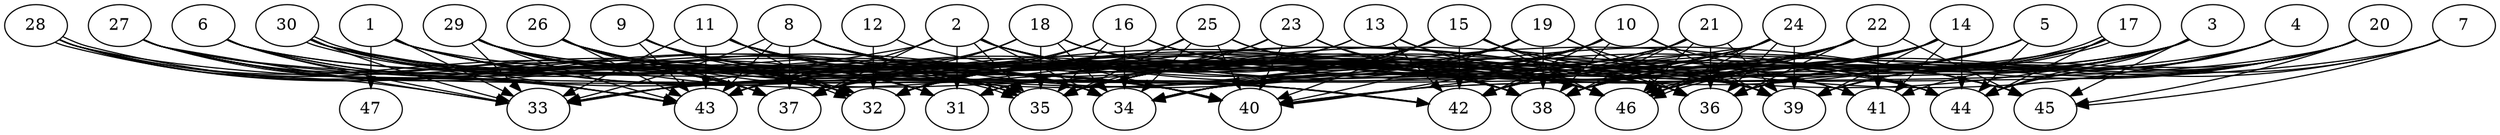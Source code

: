// DAG (tier=3-complex, mode=data, n=47, ccr=0.522, fat=0.789, density=0.646, regular=0.230, jump=0.327, mindata=4194304, maxdata=33554432)
// DAG automatically generated by daggen at Sun Aug 24 16:33:35 2025
// /home/ermia/Project/Environments/daggen/bin/daggen --dot --ccr 0.522 --fat 0.789 --regular 0.230 --density 0.646 --jump 0.327 --mindata 4194304 --maxdata 33554432 -n 47 
digraph G {
  1 [size="92497970394535760", alpha="0.15", expect_size="46248985197267880"]
  1 -> 31 [size ="4818157696974848"]
  1 -> 32 [size ="4818157696974848"]
  1 -> 33 [size ="4818157696974848"]
  1 -> 34 [size ="4818157696974848"]
  1 -> 38 [size ="4818157696974848"]
  1 -> 39 [size ="4818157696974848"]
  1 -> 40 [size ="4818157696974848"]
  1 -> 47 [size ="4818157696974848"]
  2 [size="23123987732187680", alpha="0.15", expect_size="11561993866093840"]
  2 -> 31 [size ="423584740671488"]
  2 -> 33 [size ="423584740671488"]
  2 -> 34 [size ="423584740671488"]
  2 -> 35 [size ="423584740671488"]
  2 -> 37 [size ="423584740671488"]
  2 -> 38 [size ="423584740671488"]
  2 -> 39 [size ="423584740671488"]
  2 -> 40 [size ="423584740671488"]
  2 -> 43 [size ="423584740671488"]
  2 -> 44 [size ="423584740671488"]
  2 -> 46 [size ="423584740671488"]
  3 [size="7368175053597983744", alpha="0.13", expect_size="3684087526798991872"]
  3 -> 31 [size ="5760474100531200"]
  3 -> 34 [size ="5760474100531200"]
  3 -> 36 [size ="5760474100531200"]
  3 -> 38 [size ="5760474100531200"]
  3 -> 39 [size ="5760474100531200"]
  3 -> 41 [size ="5760474100531200"]
  3 -> 42 [size ="5760474100531200"]
  3 -> 43 [size ="5760474100531200"]
  3 -> 44 [size ="5760474100531200"]
  3 -> 45 [size ="5760474100531200"]
  3 -> 46 [size ="5760474100531200"]
  4 [size="1355989792956975415296", alpha="0.06", expect_size="677994896478487707648"]
  4 -> 34 [size ="980078661992448"]
  4 -> 35 [size ="980078661992448"]
  4 -> 36 [size ="980078661992448"]
  4 -> 39 [size ="980078661992448"]
  4 -> 44 [size ="980078661992448"]
  5 [size="18354283941906612224000", alpha="0.02", expect_size="9177141970953306112000"]
  5 -> 34 [size ="5566492363980800"]
  5 -> 35 [size ="5566492363980800"]
  5 -> 36 [size ="5566492363980800"]
  5 -> 38 [size ="5566492363980800"]
  5 -> 44 [size ="5566492363980800"]
  6 [size="38288450183838256", alpha="0.06", expect_size="19144225091919128"]
  6 -> 31 [size ="722102147612672"]
  6 -> 33 [size ="722102147612672"]
  6 -> 35 [size ="722102147612672"]
  6 -> 36 [size ="722102147612672"]
  6 -> 43 [size ="722102147612672"]
  6 -> 46 [size ="722102147612672"]
  7 [size="184729715192194688", alpha="0.00", expect_size="92364857596097344"]
  7 -> 39 [size ="7418953039085568"]
  7 -> 40 [size ="7418953039085568"]
  7 -> 45 [size ="7418953039085568"]
  7 -> 46 [size ="7418953039085568"]
  8 [size="24082046775104817332224", alpha="0.11", expect_size="12041023387552408666112"]
  8 -> 33 [size ="6671429751799808"]
  8 -> 34 [size ="6671429751799808"]
  8 -> 37 [size ="6671429751799808"]
  8 -> 38 [size ="6671429751799808"]
  8 -> 40 [size ="6671429751799808"]
  8 -> 43 [size ="6671429751799808"]
  8 -> 45 [size ="6671429751799808"]
  8 -> 46 [size ="6671429751799808"]
  9 [size="8020310595460649984", alpha="0.01", expect_size="4010155297730324992"]
  9 -> 31 [size ="7894851882319872"]
  9 -> 32 [size ="7894851882319872"]
  9 -> 34 [size ="7894851882319872"]
  9 -> 40 [size ="7894851882319872"]
  9 -> 43 [size ="7894851882319872"]
  9 -> 46 [size ="7894851882319872"]
  10 [size="628759981466359808", alpha="0.16", expect_size="314379990733179904"]
  10 -> 32 [size ="265420800000000"]
  10 -> 34 [size ="265420800000000"]
  10 -> 38 [size ="265420800000000"]
  10 -> 39 [size ="265420800000000"]
  10 -> 40 [size ="265420800000000"]
  10 -> 42 [size ="265420800000000"]
  10 -> 43 [size ="265420800000000"]
  10 -> 44 [size ="265420800000000"]
  11 [size="453709994346976116736", alpha="0.07", expect_size="226854997173488058368"]
  11 -> 32 [size ="472362650697728"]
  11 -> 33 [size ="472362650697728"]
  11 -> 34 [size ="472362650697728"]
  11 -> 35 [size ="472362650697728"]
  11 -> 36 [size ="472362650697728"]
  11 -> 42 [size ="472362650697728"]
  11 -> 43 [size ="472362650697728"]
  11 -> 44 [size ="472362650697728"]
  12 [size="117896617069854336", alpha="0.07", expect_size="58948308534927168"]
  12 -> 32 [size ="3758802906120192"]
  12 -> 38 [size ="3758802906120192"]
  13 [size="150229099806078880", alpha="0.20", expect_size="75114549903039440"]
  13 -> 32 [size ="6283588836261888"]
  13 -> 39 [size ="6283588836261888"]
  13 -> 42 [size ="6283588836261888"]
  13 -> 43 [size ="6283588836261888"]
  13 -> 46 [size ="6283588836261888"]
  14 [size="673680020487465984", alpha="0.20", expect_size="336840010243732992"]
  14 -> 32 [size ="367736785993728"]
  14 -> 33 [size ="367736785993728"]
  14 -> 35 [size ="367736785993728"]
  14 -> 39 [size ="367736785993728"]
  14 -> 41 [size ="367736785993728"]
  14 -> 42 [size ="367736785993728"]
  14 -> 44 [size ="367736785993728"]
  14 -> 46 [size ="367736785993728"]
  15 [size="27061217408119436476416", alpha="0.14", expect_size="13530608704059718238208"]
  15 -> 31 [size ="7210878986354688"]
  15 -> 32 [size ="7210878986354688"]
  15 -> 33 [size ="7210878986354688"]
  15 -> 34 [size ="7210878986354688"]
  15 -> 36 [size ="7210878986354688"]
  15 -> 37 [size ="7210878986354688"]
  15 -> 40 [size ="7210878986354688"]
  15 -> 41 [size ="7210878986354688"]
  15 -> 42 [size ="7210878986354688"]
  15 -> 45 [size ="7210878986354688"]
  15 -> 46 [size ="7210878986354688"]
  16 [size="18757653915230420992", alpha="0.17", expect_size="9378826957615210496"]
  16 -> 32 [size ="7605718685319168"]
  16 -> 34 [size ="7605718685319168"]
  16 -> 35 [size ="7605718685319168"]
  16 -> 37 [size ="7605718685319168"]
  16 -> 38 [size ="7605718685319168"]
  16 -> 41 [size ="7605718685319168"]
  16 -> 46 [size ="7605718685319168"]
  17 [size="34281806048356651237376", alpha="0.00", expect_size="17140903024178325618688"]
  17 -> 36 [size ="8442397230891008"]
  17 -> 37 [size ="8442397230891008"]
  17 -> 38 [size ="8442397230891008"]
  17 -> 42 [size ="8442397230891008"]
  17 -> 44 [size ="8442397230891008"]
  17 -> 46 [size ="8442397230891008"]
  17 -> 46 [size ="8442397230891008"]
  18 [size="3320931090382567936", alpha="0.09", expect_size="1660465545191283968"]
  18 -> 34 [size ="1552241521590272"]
  18 -> 35 [size ="1552241521590272"]
  18 -> 37 [size ="1552241521590272"]
  18 -> 38 [size ="1552241521590272"]
  18 -> 43 [size ="1552241521590272"]
  18 -> 45 [size ="1552241521590272"]
  18 -> 46 [size ="1552241521590272"]
  19 [size="192937448177862432", alpha="0.10", expect_size="96468724088931216"]
  19 -> 31 [size ="7297711682355200"]
  19 -> 34 [size ="7297711682355200"]
  19 -> 36 [size ="7297711682355200"]
  19 -> 38 [size ="7297711682355200"]
  19 -> 39 [size ="7297711682355200"]
  19 -> 40 [size ="7297711682355200"]
  19 -> 43 [size ="7297711682355200"]
  20 [size="176096889244524448", alpha="0.11", expect_size="88048444622262224"]
  20 -> 36 [size ="5454264541380608"]
  20 -> 38 [size ="5454264541380608"]
  20 -> 39 [size ="5454264541380608"]
  20 -> 40 [size ="5454264541380608"]
  20 -> 42 [size ="5454264541380608"]
  20 -> 44 [size ="5454264541380608"]
  20 -> 45 [size ="5454264541380608"]
  20 -> 46 [size ="5454264541380608"]
  21 [size="16131373764968448000000", alpha="0.16", expect_size="8065686882484224000000"]
  21 -> 31 [size ="5107451166720000"]
  21 -> 35 [size ="5107451166720000"]
  21 -> 36 [size ="5107451166720000"]
  21 -> 37 [size ="5107451166720000"]
  21 -> 38 [size ="5107451166720000"]
  21 -> 39 [size ="5107451166720000"]
  21 -> 42 [size ="5107451166720000"]
  21 -> 46 [size ="5107451166720000"]
  22 [size="19952066527113089024", alpha="0.15", expect_size="9976033263556544512"]
  22 -> 32 [size ="7286829174751232"]
  22 -> 33 [size ="7286829174751232"]
  22 -> 34 [size ="7286829174751232"]
  22 -> 35 [size ="7286829174751232"]
  22 -> 36 [size ="7286829174751232"]
  22 -> 38 [size ="7286829174751232"]
  22 -> 41 [size ="7286829174751232"]
  22 -> 42 [size ="7286829174751232"]
  22 -> 45 [size ="7286829174751232"]
  22 -> 46 [size ="7286829174751232"]
  23 [size="432258176126618560", alpha="0.19", expect_size="216129088063309280"]
  23 -> 32 [size ="185619896598528"]
  23 -> 35 [size ="185619896598528"]
  23 -> 38 [size ="185619896598528"]
  23 -> 40 [size ="185619896598528"]
  23 -> 46 [size ="185619896598528"]
  24 [size="7917647408459421843456", alpha="0.10", expect_size="3958823704229710921728"]
  24 -> 32 [size ="3178001458003968"]
  24 -> 34 [size ="3178001458003968"]
  24 -> 35 [size ="3178001458003968"]
  24 -> 36 [size ="3178001458003968"]
  24 -> 38 [size ="3178001458003968"]
  24 -> 39 [size ="3178001458003968"]
  24 -> 40 [size ="3178001458003968"]
  24 -> 46 [size ="3178001458003968"]
  25 [size="1807145867874926592000", alpha="0.12", expect_size="903572933937463296000"]
  25 -> 32 [size ="1186912744243200"]
  25 -> 34 [size ="1186912744243200"]
  25 -> 35 [size ="1186912744243200"]
  25 -> 38 [size ="1186912744243200"]
  25 -> 39 [size ="1186912744243200"]
  25 -> 40 [size ="1186912744243200"]
  26 [size="1724121499221336832", alpha="0.04", expect_size="862060749610668416"]
  26 -> 31 [size ="1302135778050048"]
  26 -> 32 [size ="1302135778050048"]
  26 -> 34 [size ="1302135778050048"]
  26 -> 35 [size ="1302135778050048"]
  26 -> 37 [size ="1302135778050048"]
  26 -> 38 [size ="1302135778050048"]
  26 -> 40 [size ="1302135778050048"]
  26 -> 42 [size ="1302135778050048"]
  26 -> 43 [size ="1302135778050048"]
  27 [size="13065265953811062784", alpha="0.09", expect_size="6532632976905531392"]
  27 -> 32 [size ="4751643115520000"]
  27 -> 33 [size ="4751643115520000"]
  27 -> 34 [size ="4751643115520000"]
  27 -> 35 [size ="4751643115520000"]
  27 -> 37 [size ="4751643115520000"]
  27 -> 42 [size ="4751643115520000"]
  27 -> 43 [size ="4751643115520000"]
  27 -> 46 [size ="4751643115520000"]
  28 [size="2178931357061900800", alpha="0.00", expect_size="1089465678530950400"]
  28 -> 32 [size ="1299837492396032"]
  28 -> 33 [size ="1299837492396032"]
  28 -> 35 [size ="1299837492396032"]
  28 -> 35 [size ="1299837492396032"]
  28 -> 37 [size ="1299837492396032"]
  28 -> 42 [size ="1299837492396032"]
  28 -> 43 [size ="1299837492396032"]
  29 [size="234509637144619712", alpha="0.14", expect_size="117254818572309856"]
  29 -> 31 [size ="6109407846858752"]
  29 -> 32 [size ="6109407846858752"]
  29 -> 33 [size ="6109407846858752"]
  29 -> 34 [size ="6109407846858752"]
  29 -> 35 [size ="6109407846858752"]
  29 -> 36 [size ="6109407846858752"]
  29 -> 37 [size ="6109407846858752"]
  29 -> 39 [size ="6109407846858752"]
  29 -> 42 [size ="6109407846858752"]
  29 -> 43 [size ="6109407846858752"]
  30 [size="79849283263735120", alpha="0.08", expect_size="39924641631867560"]
  30 -> 32 [size ="1911420039987200"]
  30 -> 32 [size ="1911420039987200"]
  30 -> 33 [size ="1911420039987200"]
  30 -> 34 [size ="1911420039987200"]
  30 -> 36 [size ="1911420039987200"]
  30 -> 37 [size ="1911420039987200"]
  30 -> 40 [size ="1911420039987200"]
  30 -> 43 [size ="1911420039987200"]
  30 -> 44 [size ="1911420039987200"]
  31 [size="3978392683065561317376", alpha="0.19", expect_size="1989196341532780658688"]
  32 [size="3015036213552386048", alpha="0.19", expect_size="1507518106776193024"]
  33 [size="15666468000074283008", alpha="0.00", expect_size="7833234000037141504"]
  34 [size="2756969644873259008", alpha="0.20", expect_size="1378484822436629504"]
  35 [size="5553748818254014447616", alpha="0.15", expect_size="2776874409127007223808"]
  36 [size="2463291577167540736", alpha="0.03", expect_size="1231645788583770368"]
  37 [size="338959350628850240", alpha="0.07", expect_size="169479675314425120"]
  38 [size="16703101638397330", alpha="0.12", expect_size="8351550819198665"]
  39 [size="1103650578976223526912", alpha="0.18", expect_size="551825289488111763456"]
  40 [size="43853579672204608", alpha="0.18", expect_size="21926789836102304"]
  41 [size="10618163487890712576", alpha="0.04", expect_size="5309081743945356288"]
  42 [size="127560035647753408", alpha="0.09", expect_size="63780017823876704"]
  43 [size="35260292933117550788608", alpha="0.06", expect_size="17630146466558775394304"]
  44 [size="14002054120540688", alpha="0.00", expect_size="7001027060270344"]
  45 [size="75008286359021856", alpha="0.14", expect_size="37504143179510928"]
  46 [size="2281336333220190464", alpha="0.16", expect_size="1140668166610095232"]
  47 [size="877676969590784000000", alpha="0.07", expect_size="438838484795392000000"]
}